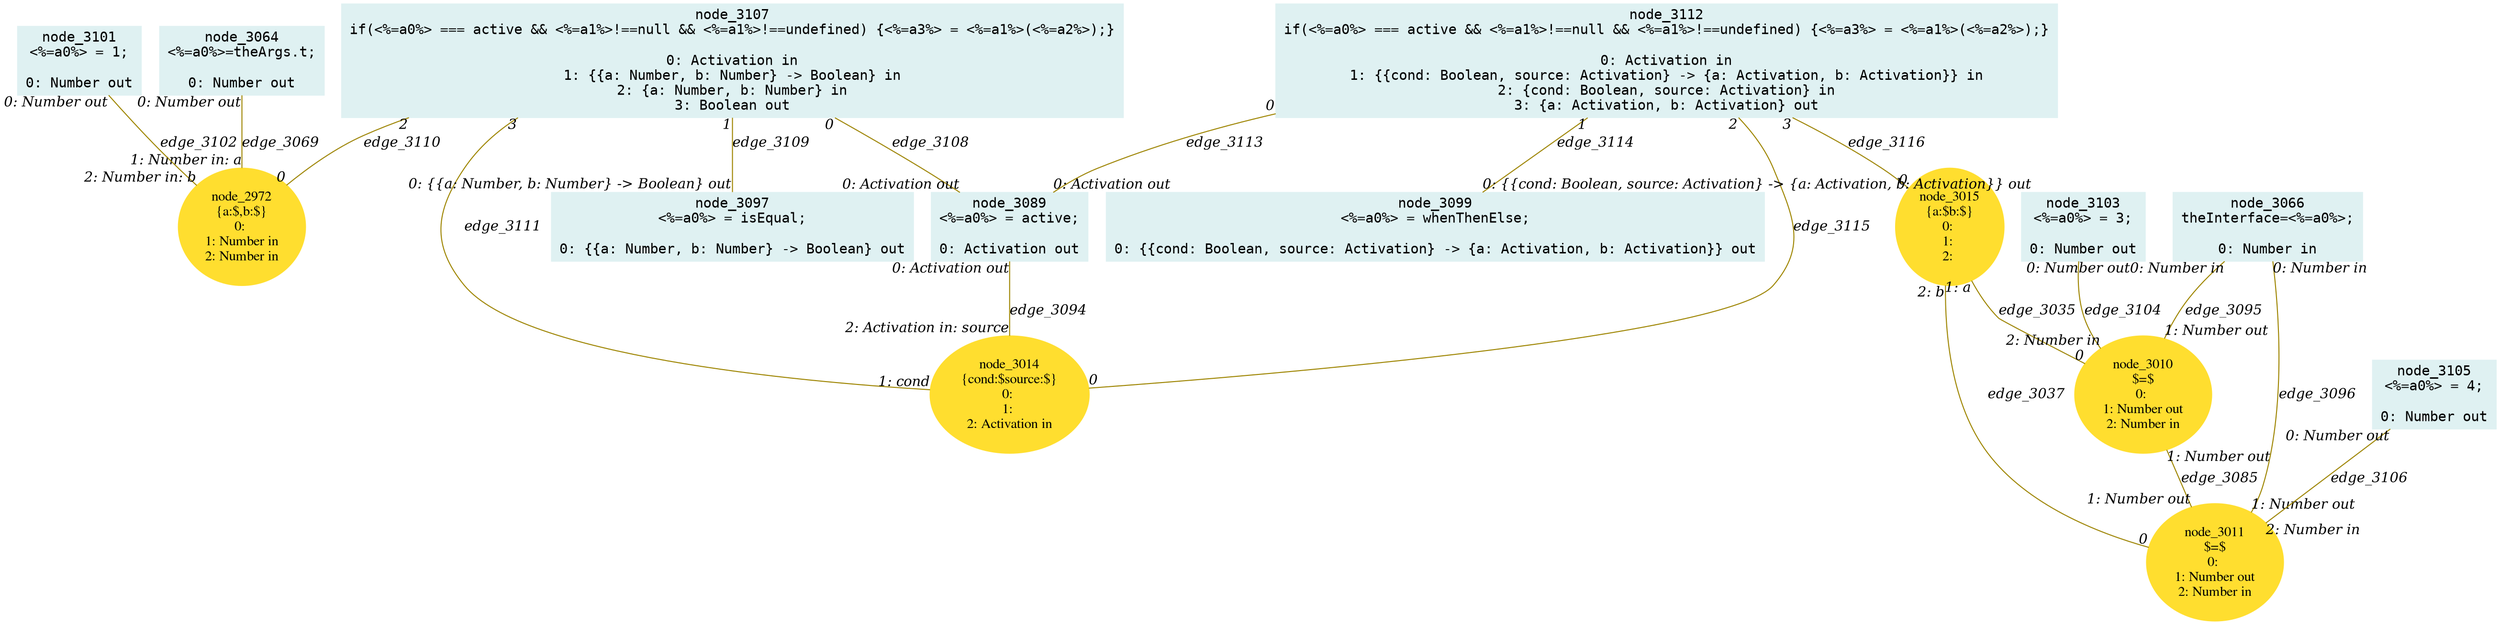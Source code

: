 digraph g{node_2972 [shape="ellipse", style="filled", color="#ffde2f", fontname="Times", label="node_2972
{a:$,b:$}
0: 
1: Number in
2: Number in" ]
node_3010 [shape="ellipse", style="filled", color="#ffde2f", fontname="Times", label="node_3010
$=$
0: 
1: Number out
2: Number in" ]
node_3011 [shape="ellipse", style="filled", color="#ffde2f", fontname="Times", label="node_3011
$=$
0: 
1: Number out
2: Number in" ]
node_3014 [shape="ellipse", style="filled", color="#ffde2f", fontname="Times", label="node_3014
{cond:$source:$}
0: 
1: 
2: Activation in" ]
node_3015 [shape="ellipse", style="filled", color="#ffde2f", fontname="Times", label="node_3015
{a:$b:$}
0: 
1: 
2: " ]
node_3064 [shape="box", style="filled", color="#dff1f2", fontname="Courier", label="node_3064
<%=a0%>=theArgs.t;

0: Number out" ]
node_3066 [shape="box", style="filled", color="#dff1f2", fontname="Courier", label="node_3066
theInterface=<%=a0%>;

0: Number in" ]
node_3089 [shape="box", style="filled", color="#dff1f2", fontname="Courier", label="node_3089
<%=a0%> = active;

0: Activation out" ]
node_3097 [shape="box", style="filled", color="#dff1f2", fontname="Courier", label="node_3097
<%=a0%> = isEqual;

0: {{a: Number, b: Number} -> Boolean} out" ]
node_3099 [shape="box", style="filled", color="#dff1f2", fontname="Courier", label="node_3099
<%=a0%> = whenThenElse;

0: {{cond: Boolean, source: Activation} -> {a: Activation, b: Activation}} out" ]
node_3101 [shape="box", style="filled", color="#dff1f2", fontname="Courier", label="node_3101
<%=a0%> = 1;

0: Number out" ]
node_3103 [shape="box", style="filled", color="#dff1f2", fontname="Courier", label="node_3103
<%=a0%> = 3;

0: Number out" ]
node_3105 [shape="box", style="filled", color="#dff1f2", fontname="Courier", label="node_3105
<%=a0%> = 4;

0: Number out" ]
node_3107 [shape="box", style="filled", color="#dff1f2", fontname="Courier", label="node_3107
if(<%=a0%> === active && <%=a1%>!==null && <%=a1%>!==undefined) {<%=a3%> = <%=a1%>(<%=a2%>);}

0: Activation in
1: {{a: Number, b: Number} -> Boolean} in
2: {a: Number, b: Number} in
3: Boolean out" ]
node_3112 [shape="box", style="filled", color="#dff1f2", fontname="Courier", label="node_3112
if(<%=a0%> === active && <%=a1%>!==null && <%=a1%>!==undefined) {<%=a3%> = <%=a1%>(<%=a2%>);}

0: Activation in
1: {{cond: Boolean, source: Activation} -> {a: Activation, b: Activation}} in
2: {cond: Boolean, source: Activation} in
3: {a: Activation, b: Activation} out" ]
node_3015 -> node_3010 [dir=none, arrowHead=none, fontname="Times-Italic", arrowsize=1, color="#9d8400", label="edge_3035",  headlabel="0", taillabel="1: a" ]
node_3015 -> node_3011 [dir=none, arrowHead=none, fontname="Times-Italic", arrowsize=1, color="#9d8400", label="edge_3037",  headlabel="0", taillabel="2: b" ]
node_3064 -> node_2972 [dir=none, arrowHead=none, fontname="Times-Italic", arrowsize=1, color="#9d8400", label="edge_3069",  headlabel="1: Number in: a", taillabel="0: Number out" ]
node_3010 -> node_3011 [dir=none, arrowHead=none, fontname="Times-Italic", arrowsize=1, color="#9d8400", label="edge_3085",  headlabel="1: Number out", taillabel="1: Number out" ]
node_3089 -> node_3014 [dir=none, arrowHead=none, fontname="Times-Italic", arrowsize=1, color="#9d8400", label="edge_3094",  headlabel="2: Activation in: source", taillabel="0: Activation out" ]
node_3066 -> node_3010 [dir=none, arrowHead=none, fontname="Times-Italic", arrowsize=1, color="#9d8400", label="edge_3095",  headlabel="1: Number out", taillabel="0: Number in" ]
node_3066 -> node_3011 [dir=none, arrowHead=none, fontname="Times-Italic", arrowsize=1, color="#9d8400", label="edge_3096",  headlabel="1: Number out", taillabel="0: Number in" ]
node_3101 -> node_2972 [dir=none, arrowHead=none, fontname="Times-Italic", arrowsize=1, color="#9d8400", label="edge_3102",  headlabel="2: Number in: b", taillabel="0: Number out" ]
node_3103 -> node_3010 [dir=none, arrowHead=none, fontname="Times-Italic", arrowsize=1, color="#9d8400", label="edge_3104",  headlabel="2: Number in", taillabel="0: Number out" ]
node_3105 -> node_3011 [dir=none, arrowHead=none, fontname="Times-Italic", arrowsize=1, color="#9d8400", label="edge_3106",  headlabel="2: Number in", taillabel="0: Number out" ]
node_3107 -> node_3089 [dir=none, arrowHead=none, fontname="Times-Italic", arrowsize=1, color="#9d8400", label="edge_3108",  headlabel="0: Activation out", taillabel="0" ]
node_3107 -> node_3097 [dir=none, arrowHead=none, fontname="Times-Italic", arrowsize=1, color="#9d8400", label="edge_3109",  headlabel="0: {{a: Number, b: Number} -> Boolean} out", taillabel="1" ]
node_3107 -> node_2972 [dir=none, arrowHead=none, fontname="Times-Italic", arrowsize=1, color="#9d8400", label="edge_3110",  headlabel="0", taillabel="2" ]
node_3107 -> node_3014 [dir=none, arrowHead=none, fontname="Times-Italic", arrowsize=1, color="#9d8400", label="edge_3111",  headlabel="1: cond", taillabel="3" ]
node_3112 -> node_3089 [dir=none, arrowHead=none, fontname="Times-Italic", arrowsize=1, color="#9d8400", label="edge_3113",  headlabel="0: Activation out", taillabel="0" ]
node_3112 -> node_3099 [dir=none, arrowHead=none, fontname="Times-Italic", arrowsize=1, color="#9d8400", label="edge_3114",  headlabel="0: {{cond: Boolean, source: Activation} -> {a: Activation, b: Activation}} out", taillabel="1" ]
node_3112 -> node_3014 [dir=none, arrowHead=none, fontname="Times-Italic", arrowsize=1, color="#9d8400", label="edge_3115",  headlabel="0", taillabel="2" ]
node_3112 -> node_3015 [dir=none, arrowHead=none, fontname="Times-Italic", arrowsize=1, color="#9d8400", label="edge_3116",  headlabel="0", taillabel="3" ]
}
